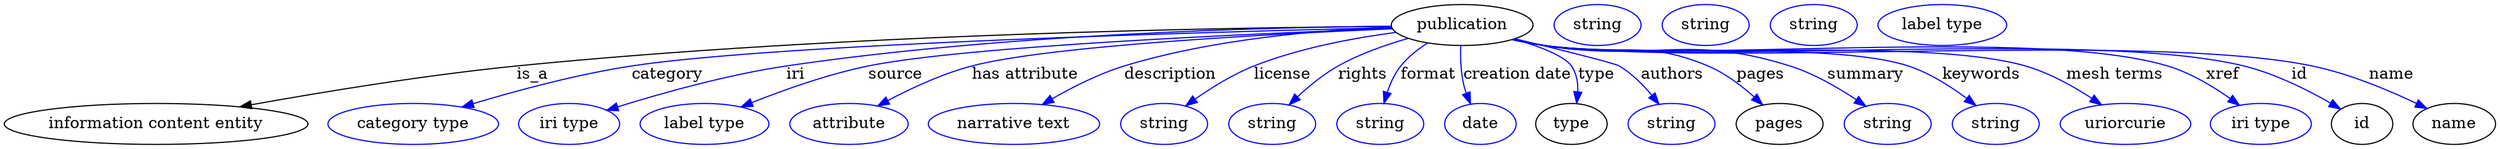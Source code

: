 digraph {
	graph [bb="0,0,1822.9,123"];
	node [label="\N"];
	publication	 [height=0.5,
		label=publication,
		pos="1040.3,105",
		width=1.3902];
	"information content entity"	 [height=0.5,
		pos="103.34,18",
		width=2.8706];
	publication -> "information content entity"	 [label=is_a,
		lp="372.34,61.5",
		pos="e,164.2,32.572 990.04,103.26 854.38,98.428 483.02,84.174 361.34,69 297.52,61.041 225.82,46.4 174.24,34.84"];
	category	 [color=blue,
		height=0.5,
		label="category type",
		pos="283.34,18",
		width=1.6249];
	publication -> category	 [color=blue,
		label=category,
		lp="469.84,61.5",
		pos="e,319.6,32.139 990.06,103.52 866.42,99.632 550.11,88.085 446.34,69 405.91,61.563 361.45,47.221 329.2,35.635",
		style=solid];
	iri	 [color=blue,
		height=0.5,
		label="iri type",
		pos="396.34,18",
		width=1.011];
	publication -> iri	 [color=blue,
		label=iri,
		lp="567.84,61.5",
		pos="e,424.39,29.503 990.64,102.5 885.35,97.001 642.77,83.211 561.34,69 507.27,59.565 494.41,53.356 442.34,36 439.6,35.085 436.77,34.098 \
433.94,33.074",
		style=solid];
	source	 [color=blue,
		height=0.5,
		label="label type",
		pos="496.34,18",
		width=1.2638];
	publication -> source	 [color=blue,
		label=source,
		lp="643.34,61.5",
		pos="e,525.02,32.136 990.76,102.5 896.22,97.439 693.53,85.075 625.34,69 593.64,61.528 559.44,47.72 534.22,36.354",
		style=solid];
	"has attribute"	 [color=blue,
		height=0.5,
		label=attribute,
		pos="600.34,18",
		width=1.1193];
	publication -> "has attribute"	 [color=blue,
		label="has attribute",
		lp="735.84,61.5",
		pos="e,623.66,32.698 990.81,101.9 910.4,96.504 755.15,84.465 702.34,69 677.74,61.795 651.93,48.83 632.42,37.775",
		style=solid];
	description	 [color=blue,
		height=0.5,
		label="narrative text",
		pos="716.34,18",
		width=1.6068];
	publication -> description	 [color=blue,
		label=description,
		lp="836.84,61.5",
		pos="e,740.03,34.602 990.69,102.57 942.45,99.018 867.69,90.296 806.34,69 786.16,61.994 765.3,50.485 748.75,40.172",
		style=solid];
	license	 [color=blue,
		height=0.5,
		label=string,
		pos="822.34,18",
		width=0.84854];
	publication -> license	 [color=blue,
		label=license,
		lp="916.34,61.5",
		pos="e,840.07,32.709 994.54,97.71 965.79,92.115 928.4,82.943 897.34,69 879.85,61.151 862.04,49.234 848.16,38.893",
		style=solid];
	rights	 [color=blue,
		height=0.5,
		label=string,
		pos="901.34,18",
		width=0.84854];
	publication -> rights	 [color=blue,
		label=rights,
		lp="972.84,61.5",
		pos="e,916.35,34.237 1004.3,92.382 989.21,86.347 971.85,78.381 957.34,69 945.32,61.225 933.39,50.837 923.65,41.466",
		style=solid];
	format	 [color=blue,
		height=0.5,
		label=string,
		pos="980.34,18",
		width=0.84854];
	publication -> format	 [color=blue,
		label=format,
		lp="1017.8,61.5",
		pos="e,984.69,36.031 1017.9,88.805 1011.3,83.133 1004.4,76.332 999.34,69 994.52,61.998 990.73,53.616 987.86,45.689",
		style=solid];
	"creation date"	 [color=blue,
		height=0.5,
		label=date,
		pos="1056.3,18",
		width=0.75];
	publication -> "creation date"	 [color=blue,
		label="creation date",
		lp="1076.3,61.5",
		pos="e,1047.7,35.155 1039.1,86.876 1038.8,77.048 1039.1,64.746 1041.3,54 1042,50.919 1042.9,47.769 1043.9,44.678",
		style=solid];
	type	 [height=0.5,
		pos="1128.3,18",
		width=0.75];
	publication -> type	 [color=blue,
		label=type,
		lp="1132.3,61.5",
		pos="e,1125.8,36.225 1077.6,92.679 1089.8,87.093 1102.4,79.361 1111.3,69 1116.9,62.54 1120.7,54.191 1123.2,46.125",
		style=solid];
	authors	 [color=blue,
		height=0.5,
		label=string,
		pos="1204.3,18",
		width=0.84854];
	publication -> authors	 [color=blue,
		label=authors,
		lp="1189.3,61.5",
		pos="e,1190,34.19 1078.4,93.159 1106.9,84.153 1142,72.698 1148.3,69 1160.9,61.654 1173,51.151 1182.8,41.584",
		style=solid];
	pages	 [height=0.5,
		pos="1283.3,18",
		width=0.84854];
	publication -> pages	 [color=blue,
		label=pages,
		lp="1255.8,61.5",
		pos="e,1266.9,33.499 1077.6,92.78 1084.8,90.67 1092.2,88.634 1099.3,87 1149.3,75.488 1166,88.65 1213.3,69 1230,62.102 1246.4,50.495 1259.1,\
40.096",
		style=solid];
	summary	 [color=blue,
		height=0.5,
		label=string,
		pos="1362.3,18",
		width=0.84854];
	publication -> summary	 [color=blue,
		label=summary,
		lp="1334.3,61.5",
		pos="e,1343.5,32.317 1076.9,92.649 1084.3,90.499 1092,88.482 1099.3,87 1176.4,71.454 1200.6,93.441 1275.3,69 1296.7,62.021 1318.5,49.234 \
1334.9,38.211",
		style=solid];
	keywords	 [color=blue,
		height=0.5,
		label=string,
		pos="1441.3,18",
		width=0.84854];
	publication -> keywords	 [color=blue,
		label=keywords,
		lp="1420.8,61.5",
		pos="e,1424.4,33.024 1076.5,92.541 1084,90.373 1091.9,88.376 1099.3,87 1215.4,65.637 1252.5,106.85 1364.3,69 1383.4,62.553 1402.2,50.186 \
1416.5,39.245",
		style=solid];
	"mesh terms"	 [color=blue,
		height=0.5,
		label=uriorcurie,
		pos="1535.3,18",
		width=1.2638];
	publication -> "mesh terms"	 [color=blue,
		label="mesh terms",
		lp="1515.3,61.5",
		pos="e,1515,34.348 1076.5,92.443 1084,90.283 1091.9,88.313 1099.3,87 1176.5,73.471 1376.5,92.025 1451.3,69 1471.1,62.921 1491,51.165 \
1506.4,40.471",
		style=solid];
	xref	 [color=blue,
		height=0.5,
		label="iri type",
		pos="1635.3,18",
		width=1.011];
	publication -> xref	 [color=blue,
		label=xref,
		lp="1594.3,61.5",
		pos="e,1616.3,33.436 1076.5,92.377 1084,90.222 1091.8,88.271 1099.3,87 1198.5,70.195 1455.1,98.008 1551.3,69 1571.9,62.811 1592.5,50.401 \
1608.2,39.373",
		style=solid];
	id	 [height=0.5,
		pos="1716.3,18",
		width=0.75];
	publication -> id	 [color=blue,
		label=id,
		lp="1654.8,61.5",
		pos="e,1696.8,30.437 1076.5,92.35 1084,90.197 1091.8,88.254 1099.3,87 1211.2,68.295 1499.1,95.425 1609.3,69 1637.6,62.233 1667.2,47.429 \
1688.1,35.506",
		style=solid];
	name	 [height=0.5,
		pos="1792.3,18",
		width=0.84854];
	publication -> name	 [color=blue,
		label=name,
		lp="1730.8,61.5",
		pos="e,1769.5,30.076 1076.2,92.421 1083.7,90.233 1091.7,88.259 1099.3,87 1347.2,45.986 1417.9,117.76 1664.3,69 1698.5,62.249 1735.1,46.711 \
1760.4,34.547",
		style=solid];
	publication_type	 [color=blue,
		height=0.5,
		label=string,
		pos="1139.3,105",
		width=0.84854];
	publication_pages	 [color=blue,
		height=0.5,
		label=string,
		pos="1218.3,105",
		width=0.84854];
	publication_id	 [color=blue,
		height=0.5,
		label=string,
		pos="1297.3,105",
		width=0.84854];
	publication_name	 [color=blue,
		height=0.5,
		label="label type",
		pos="1391.3,105",
		width=1.2638];
}
